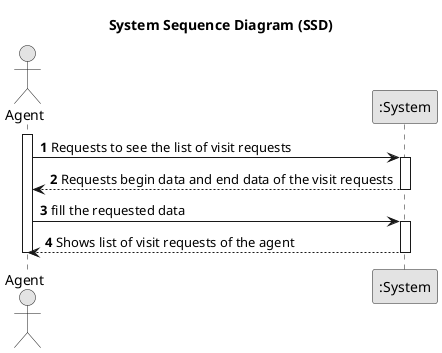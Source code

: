 @startuml
skinparam monochrome true
skinparam packageStyle rectangle
skinparam shadowing false

title System Sequence Diagram (SSD)

autonumber
actor "Agent" as Agent
participant ":System" as System

activate Agent

    Agent -> System : Requests to see the list of visit requests
    activate System

    System --> Agent : Requests begin data and end data of the visit requests
    deactivate System
    "Agent" -> System : fill the requested data

    activate System

    System --> Agent : Shows list of visit requests of the agent
    deactivate System


deactivate Agent

@enduml